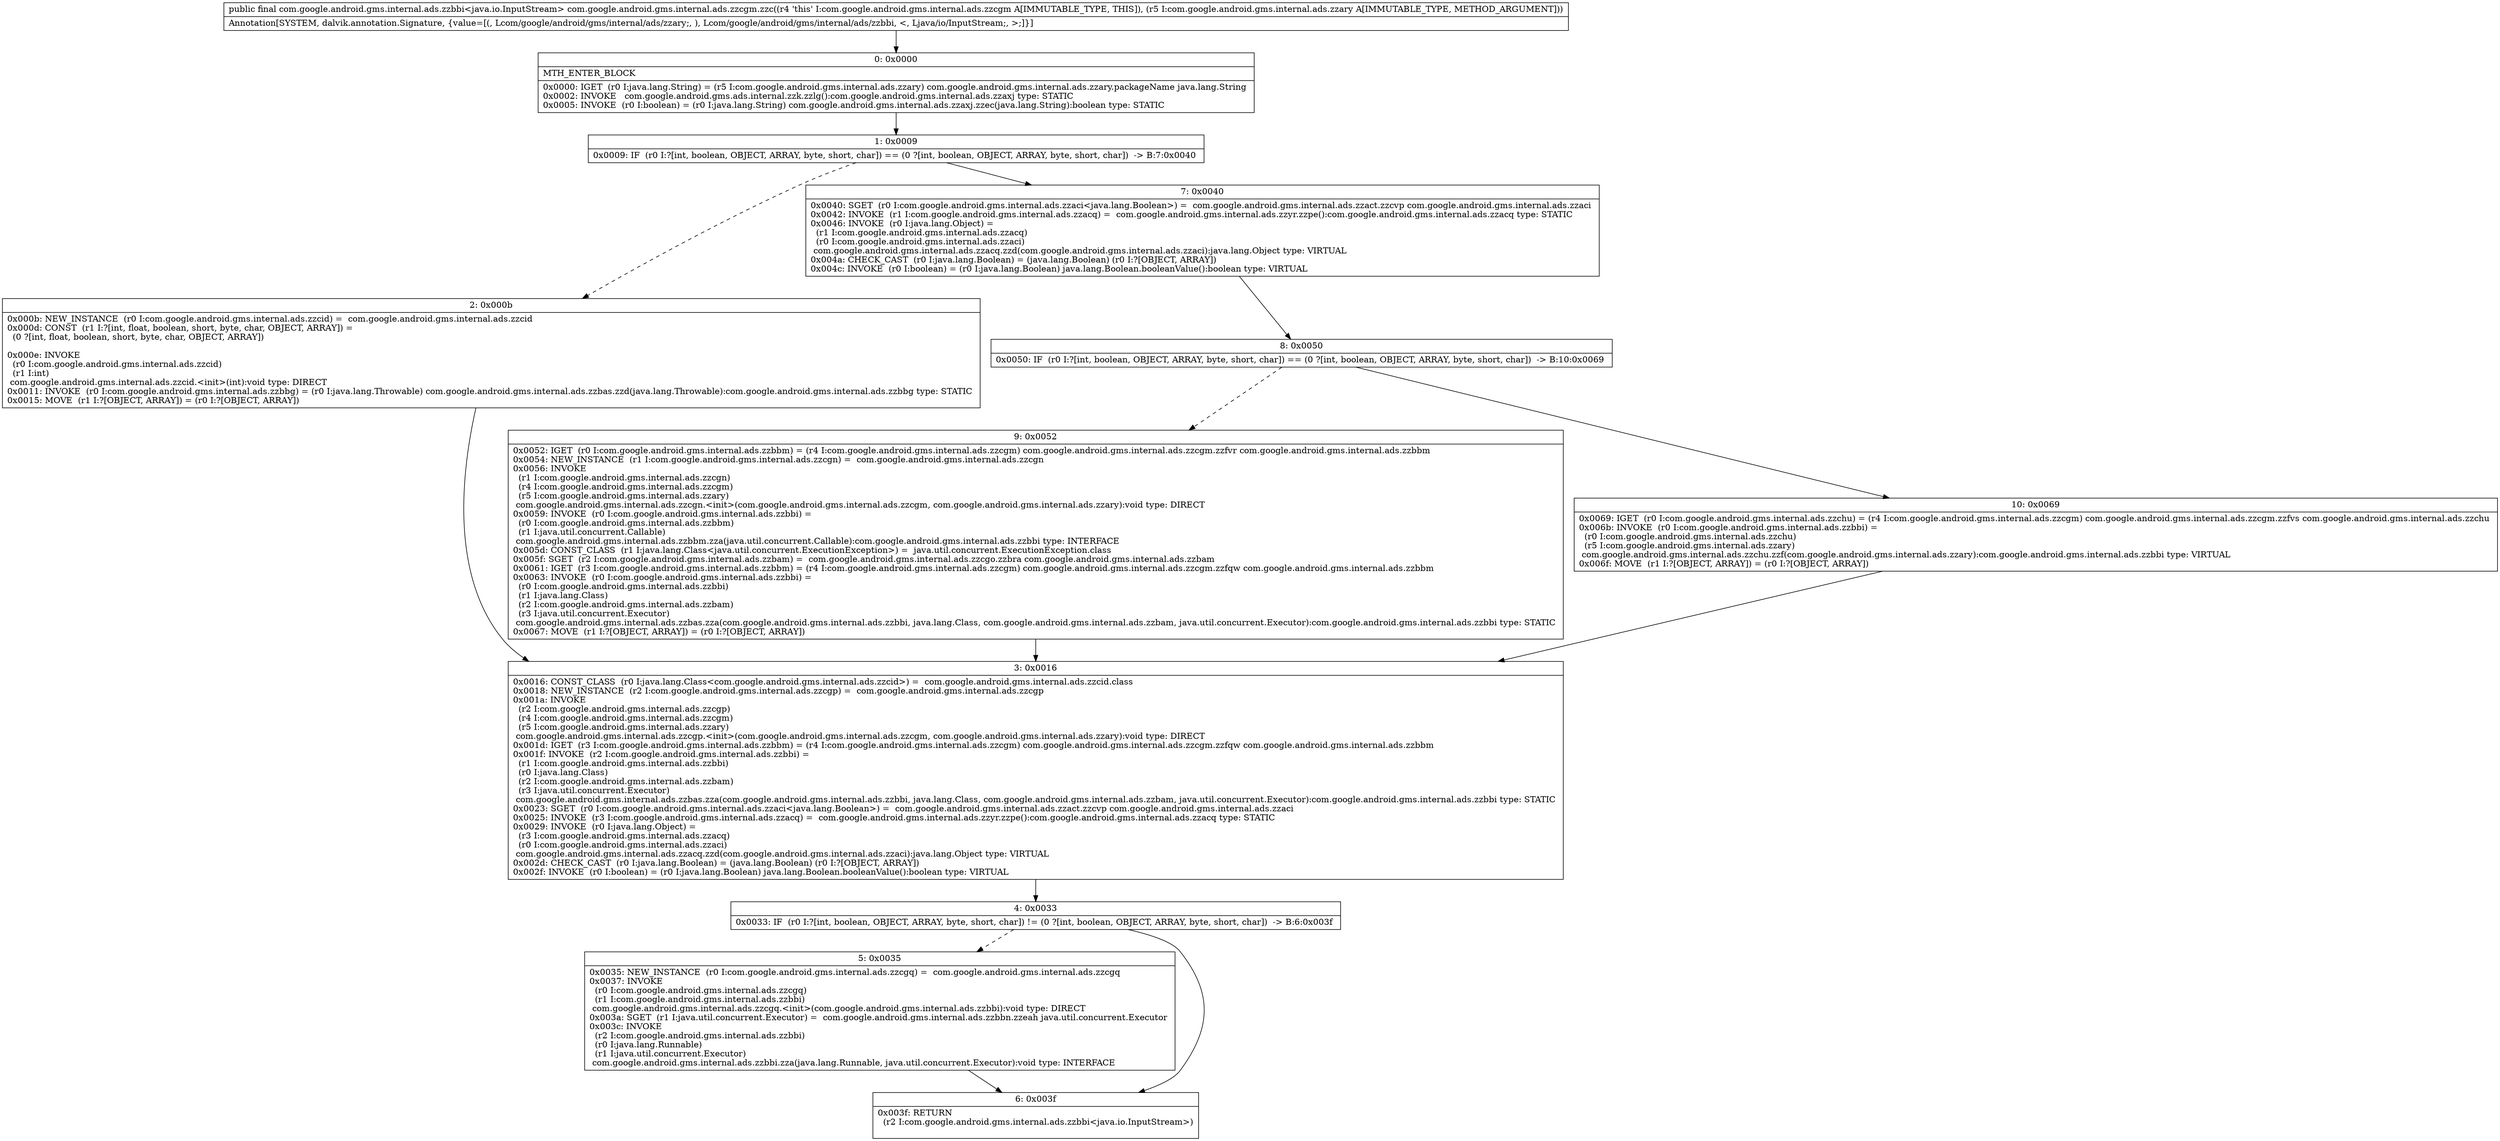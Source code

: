 digraph "CFG forcom.google.android.gms.internal.ads.zzcgm.zzc(Lcom\/google\/android\/gms\/internal\/ads\/zzary;)Lcom\/google\/android\/gms\/internal\/ads\/zzbbi;" {
Node_0 [shape=record,label="{0\:\ 0x0000|MTH_ENTER_BLOCK\l|0x0000: IGET  (r0 I:java.lang.String) = (r5 I:com.google.android.gms.internal.ads.zzary) com.google.android.gms.internal.ads.zzary.packageName java.lang.String \l0x0002: INVOKE   com.google.android.gms.ads.internal.zzk.zzlg():com.google.android.gms.internal.ads.zzaxj type: STATIC \l0x0005: INVOKE  (r0 I:boolean) = (r0 I:java.lang.String) com.google.android.gms.internal.ads.zzaxj.zzec(java.lang.String):boolean type: STATIC \l}"];
Node_1 [shape=record,label="{1\:\ 0x0009|0x0009: IF  (r0 I:?[int, boolean, OBJECT, ARRAY, byte, short, char]) == (0 ?[int, boolean, OBJECT, ARRAY, byte, short, char])  \-\> B:7:0x0040 \l}"];
Node_2 [shape=record,label="{2\:\ 0x000b|0x000b: NEW_INSTANCE  (r0 I:com.google.android.gms.internal.ads.zzcid) =  com.google.android.gms.internal.ads.zzcid \l0x000d: CONST  (r1 I:?[int, float, boolean, short, byte, char, OBJECT, ARRAY]) = \l  (0 ?[int, float, boolean, short, byte, char, OBJECT, ARRAY])\l \l0x000e: INVOKE  \l  (r0 I:com.google.android.gms.internal.ads.zzcid)\l  (r1 I:int)\l com.google.android.gms.internal.ads.zzcid.\<init\>(int):void type: DIRECT \l0x0011: INVOKE  (r0 I:com.google.android.gms.internal.ads.zzbbg) = (r0 I:java.lang.Throwable) com.google.android.gms.internal.ads.zzbas.zzd(java.lang.Throwable):com.google.android.gms.internal.ads.zzbbg type: STATIC \l0x0015: MOVE  (r1 I:?[OBJECT, ARRAY]) = (r0 I:?[OBJECT, ARRAY]) \l}"];
Node_3 [shape=record,label="{3\:\ 0x0016|0x0016: CONST_CLASS  (r0 I:java.lang.Class\<com.google.android.gms.internal.ads.zzcid\>) =  com.google.android.gms.internal.ads.zzcid.class \l0x0018: NEW_INSTANCE  (r2 I:com.google.android.gms.internal.ads.zzcgp) =  com.google.android.gms.internal.ads.zzcgp \l0x001a: INVOKE  \l  (r2 I:com.google.android.gms.internal.ads.zzcgp)\l  (r4 I:com.google.android.gms.internal.ads.zzcgm)\l  (r5 I:com.google.android.gms.internal.ads.zzary)\l com.google.android.gms.internal.ads.zzcgp.\<init\>(com.google.android.gms.internal.ads.zzcgm, com.google.android.gms.internal.ads.zzary):void type: DIRECT \l0x001d: IGET  (r3 I:com.google.android.gms.internal.ads.zzbbm) = (r4 I:com.google.android.gms.internal.ads.zzcgm) com.google.android.gms.internal.ads.zzcgm.zzfqw com.google.android.gms.internal.ads.zzbbm \l0x001f: INVOKE  (r2 I:com.google.android.gms.internal.ads.zzbbi) = \l  (r1 I:com.google.android.gms.internal.ads.zzbbi)\l  (r0 I:java.lang.Class)\l  (r2 I:com.google.android.gms.internal.ads.zzbam)\l  (r3 I:java.util.concurrent.Executor)\l com.google.android.gms.internal.ads.zzbas.zza(com.google.android.gms.internal.ads.zzbbi, java.lang.Class, com.google.android.gms.internal.ads.zzbam, java.util.concurrent.Executor):com.google.android.gms.internal.ads.zzbbi type: STATIC \l0x0023: SGET  (r0 I:com.google.android.gms.internal.ads.zzaci\<java.lang.Boolean\>) =  com.google.android.gms.internal.ads.zzact.zzcvp com.google.android.gms.internal.ads.zzaci \l0x0025: INVOKE  (r3 I:com.google.android.gms.internal.ads.zzacq) =  com.google.android.gms.internal.ads.zzyr.zzpe():com.google.android.gms.internal.ads.zzacq type: STATIC \l0x0029: INVOKE  (r0 I:java.lang.Object) = \l  (r3 I:com.google.android.gms.internal.ads.zzacq)\l  (r0 I:com.google.android.gms.internal.ads.zzaci)\l com.google.android.gms.internal.ads.zzacq.zzd(com.google.android.gms.internal.ads.zzaci):java.lang.Object type: VIRTUAL \l0x002d: CHECK_CAST  (r0 I:java.lang.Boolean) = (java.lang.Boolean) (r0 I:?[OBJECT, ARRAY]) \l0x002f: INVOKE  (r0 I:boolean) = (r0 I:java.lang.Boolean) java.lang.Boolean.booleanValue():boolean type: VIRTUAL \l}"];
Node_4 [shape=record,label="{4\:\ 0x0033|0x0033: IF  (r0 I:?[int, boolean, OBJECT, ARRAY, byte, short, char]) != (0 ?[int, boolean, OBJECT, ARRAY, byte, short, char])  \-\> B:6:0x003f \l}"];
Node_5 [shape=record,label="{5\:\ 0x0035|0x0035: NEW_INSTANCE  (r0 I:com.google.android.gms.internal.ads.zzcgq) =  com.google.android.gms.internal.ads.zzcgq \l0x0037: INVOKE  \l  (r0 I:com.google.android.gms.internal.ads.zzcgq)\l  (r1 I:com.google.android.gms.internal.ads.zzbbi)\l com.google.android.gms.internal.ads.zzcgq.\<init\>(com.google.android.gms.internal.ads.zzbbi):void type: DIRECT \l0x003a: SGET  (r1 I:java.util.concurrent.Executor) =  com.google.android.gms.internal.ads.zzbbn.zzeah java.util.concurrent.Executor \l0x003c: INVOKE  \l  (r2 I:com.google.android.gms.internal.ads.zzbbi)\l  (r0 I:java.lang.Runnable)\l  (r1 I:java.util.concurrent.Executor)\l com.google.android.gms.internal.ads.zzbbi.zza(java.lang.Runnable, java.util.concurrent.Executor):void type: INTERFACE \l}"];
Node_6 [shape=record,label="{6\:\ 0x003f|0x003f: RETURN  \l  (r2 I:com.google.android.gms.internal.ads.zzbbi\<java.io.InputStream\>)\l \l}"];
Node_7 [shape=record,label="{7\:\ 0x0040|0x0040: SGET  (r0 I:com.google.android.gms.internal.ads.zzaci\<java.lang.Boolean\>) =  com.google.android.gms.internal.ads.zzact.zzcvp com.google.android.gms.internal.ads.zzaci \l0x0042: INVOKE  (r1 I:com.google.android.gms.internal.ads.zzacq) =  com.google.android.gms.internal.ads.zzyr.zzpe():com.google.android.gms.internal.ads.zzacq type: STATIC \l0x0046: INVOKE  (r0 I:java.lang.Object) = \l  (r1 I:com.google.android.gms.internal.ads.zzacq)\l  (r0 I:com.google.android.gms.internal.ads.zzaci)\l com.google.android.gms.internal.ads.zzacq.zzd(com.google.android.gms.internal.ads.zzaci):java.lang.Object type: VIRTUAL \l0x004a: CHECK_CAST  (r0 I:java.lang.Boolean) = (java.lang.Boolean) (r0 I:?[OBJECT, ARRAY]) \l0x004c: INVOKE  (r0 I:boolean) = (r0 I:java.lang.Boolean) java.lang.Boolean.booleanValue():boolean type: VIRTUAL \l}"];
Node_8 [shape=record,label="{8\:\ 0x0050|0x0050: IF  (r0 I:?[int, boolean, OBJECT, ARRAY, byte, short, char]) == (0 ?[int, boolean, OBJECT, ARRAY, byte, short, char])  \-\> B:10:0x0069 \l}"];
Node_9 [shape=record,label="{9\:\ 0x0052|0x0052: IGET  (r0 I:com.google.android.gms.internal.ads.zzbbm) = (r4 I:com.google.android.gms.internal.ads.zzcgm) com.google.android.gms.internal.ads.zzcgm.zzfvr com.google.android.gms.internal.ads.zzbbm \l0x0054: NEW_INSTANCE  (r1 I:com.google.android.gms.internal.ads.zzcgn) =  com.google.android.gms.internal.ads.zzcgn \l0x0056: INVOKE  \l  (r1 I:com.google.android.gms.internal.ads.zzcgn)\l  (r4 I:com.google.android.gms.internal.ads.zzcgm)\l  (r5 I:com.google.android.gms.internal.ads.zzary)\l com.google.android.gms.internal.ads.zzcgn.\<init\>(com.google.android.gms.internal.ads.zzcgm, com.google.android.gms.internal.ads.zzary):void type: DIRECT \l0x0059: INVOKE  (r0 I:com.google.android.gms.internal.ads.zzbbi) = \l  (r0 I:com.google.android.gms.internal.ads.zzbbm)\l  (r1 I:java.util.concurrent.Callable)\l com.google.android.gms.internal.ads.zzbbm.zza(java.util.concurrent.Callable):com.google.android.gms.internal.ads.zzbbi type: INTERFACE \l0x005d: CONST_CLASS  (r1 I:java.lang.Class\<java.util.concurrent.ExecutionException\>) =  java.util.concurrent.ExecutionException.class \l0x005f: SGET  (r2 I:com.google.android.gms.internal.ads.zzbam) =  com.google.android.gms.internal.ads.zzcgo.zzbra com.google.android.gms.internal.ads.zzbam \l0x0061: IGET  (r3 I:com.google.android.gms.internal.ads.zzbbm) = (r4 I:com.google.android.gms.internal.ads.zzcgm) com.google.android.gms.internal.ads.zzcgm.zzfqw com.google.android.gms.internal.ads.zzbbm \l0x0063: INVOKE  (r0 I:com.google.android.gms.internal.ads.zzbbi) = \l  (r0 I:com.google.android.gms.internal.ads.zzbbi)\l  (r1 I:java.lang.Class)\l  (r2 I:com.google.android.gms.internal.ads.zzbam)\l  (r3 I:java.util.concurrent.Executor)\l com.google.android.gms.internal.ads.zzbas.zza(com.google.android.gms.internal.ads.zzbbi, java.lang.Class, com.google.android.gms.internal.ads.zzbam, java.util.concurrent.Executor):com.google.android.gms.internal.ads.zzbbi type: STATIC \l0x0067: MOVE  (r1 I:?[OBJECT, ARRAY]) = (r0 I:?[OBJECT, ARRAY]) \l}"];
Node_10 [shape=record,label="{10\:\ 0x0069|0x0069: IGET  (r0 I:com.google.android.gms.internal.ads.zzchu) = (r4 I:com.google.android.gms.internal.ads.zzcgm) com.google.android.gms.internal.ads.zzcgm.zzfvs com.google.android.gms.internal.ads.zzchu \l0x006b: INVOKE  (r0 I:com.google.android.gms.internal.ads.zzbbi) = \l  (r0 I:com.google.android.gms.internal.ads.zzchu)\l  (r5 I:com.google.android.gms.internal.ads.zzary)\l com.google.android.gms.internal.ads.zzchu.zzf(com.google.android.gms.internal.ads.zzary):com.google.android.gms.internal.ads.zzbbi type: VIRTUAL \l0x006f: MOVE  (r1 I:?[OBJECT, ARRAY]) = (r0 I:?[OBJECT, ARRAY]) \l}"];
MethodNode[shape=record,label="{public final com.google.android.gms.internal.ads.zzbbi\<java.io.InputStream\> com.google.android.gms.internal.ads.zzcgm.zzc((r4 'this' I:com.google.android.gms.internal.ads.zzcgm A[IMMUTABLE_TYPE, THIS]), (r5 I:com.google.android.gms.internal.ads.zzary A[IMMUTABLE_TYPE, METHOD_ARGUMENT]))  | Annotation[SYSTEM, dalvik.annotation.Signature, \{value=[(, Lcom\/google\/android\/gms\/internal\/ads\/zzary;, ), Lcom\/google\/android\/gms\/internal\/ads\/zzbbi, \<, Ljava\/io\/InputStream;, \>;]\}]\l}"];
MethodNode -> Node_0;
Node_0 -> Node_1;
Node_1 -> Node_2[style=dashed];
Node_1 -> Node_7;
Node_2 -> Node_3;
Node_3 -> Node_4;
Node_4 -> Node_5[style=dashed];
Node_4 -> Node_6;
Node_5 -> Node_6;
Node_7 -> Node_8;
Node_8 -> Node_9[style=dashed];
Node_8 -> Node_10;
Node_9 -> Node_3;
Node_10 -> Node_3;
}

